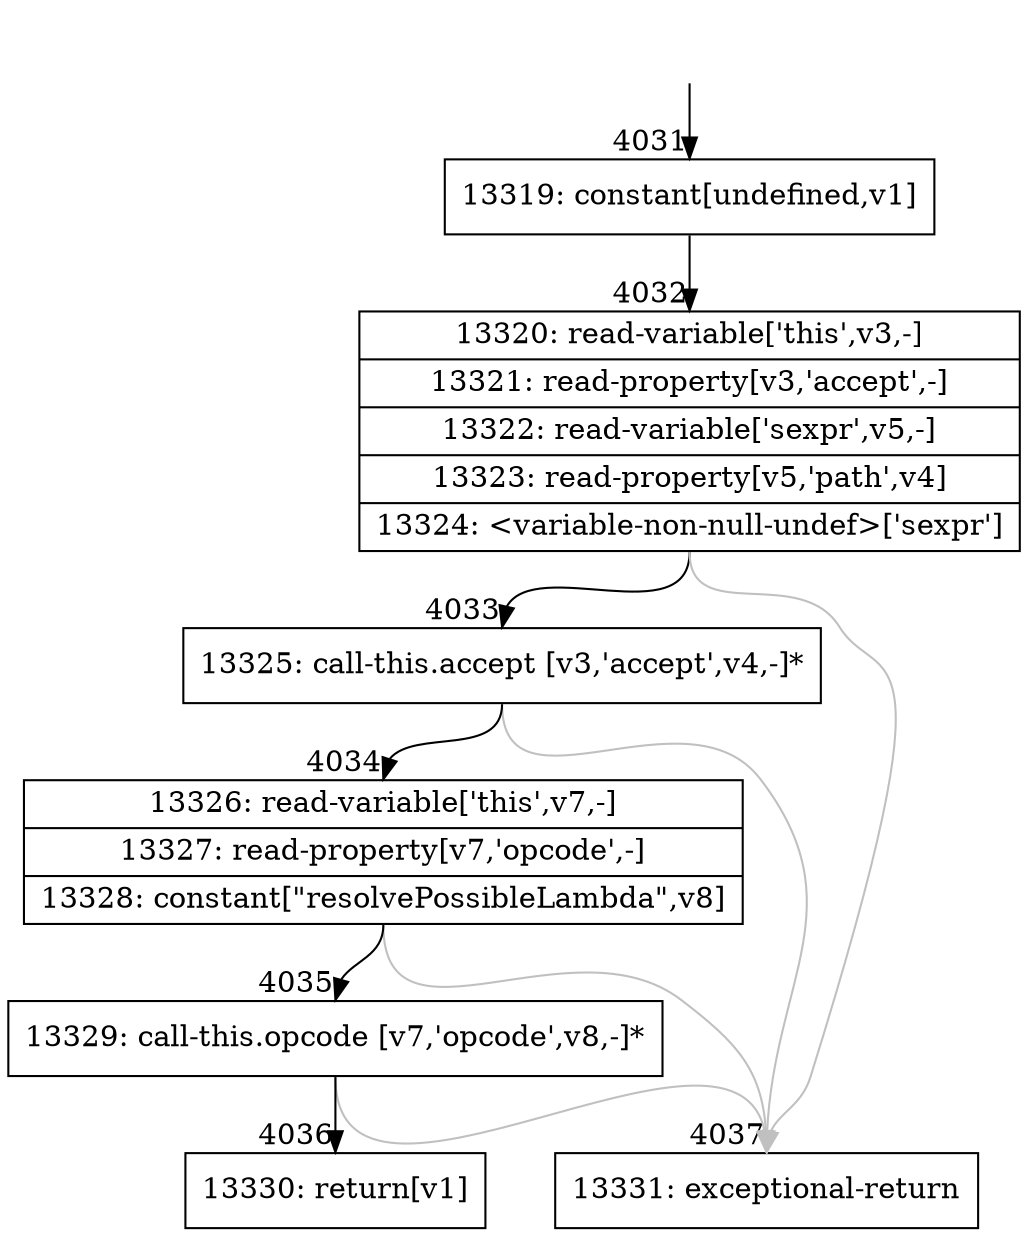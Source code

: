 digraph {
rankdir="TD"
BB_entry161[shape=none,label=""];
BB_entry161 -> BB4031 [tailport=s, headport=n, headlabel="    4031"]
BB4031 [shape=record label="{13319: constant[undefined,v1]}" ] 
BB4031 -> BB4032 [tailport=s, headport=n, headlabel="      4032"]
BB4032 [shape=record label="{13320: read-variable['this',v3,-]|13321: read-property[v3,'accept',-]|13322: read-variable['sexpr',v5,-]|13323: read-property[v5,'path',v4]|13324: \<variable-non-null-undef\>['sexpr']}" ] 
BB4032 -> BB4033 [tailport=s, headport=n, headlabel="      4033"]
BB4032 -> BB4037 [tailport=s, headport=n, color=gray, headlabel="      4037"]
BB4033 [shape=record label="{13325: call-this.accept [v3,'accept',v4,-]*}" ] 
BB4033 -> BB4034 [tailport=s, headport=n, headlabel="      4034"]
BB4033 -> BB4037 [tailport=s, headport=n, color=gray]
BB4034 [shape=record label="{13326: read-variable['this',v7,-]|13327: read-property[v7,'opcode',-]|13328: constant[\"resolvePossibleLambda\",v8]}" ] 
BB4034 -> BB4035 [tailport=s, headport=n, headlabel="      4035"]
BB4034 -> BB4037 [tailport=s, headport=n, color=gray]
BB4035 [shape=record label="{13329: call-this.opcode [v7,'opcode',v8,-]*}" ] 
BB4035 -> BB4036 [tailport=s, headport=n, headlabel="      4036"]
BB4035 -> BB4037 [tailport=s, headport=n, color=gray]
BB4036 [shape=record label="{13330: return[v1]}" ] 
BB4037 [shape=record label="{13331: exceptional-return}" ] 
//#$~ 2170
}

